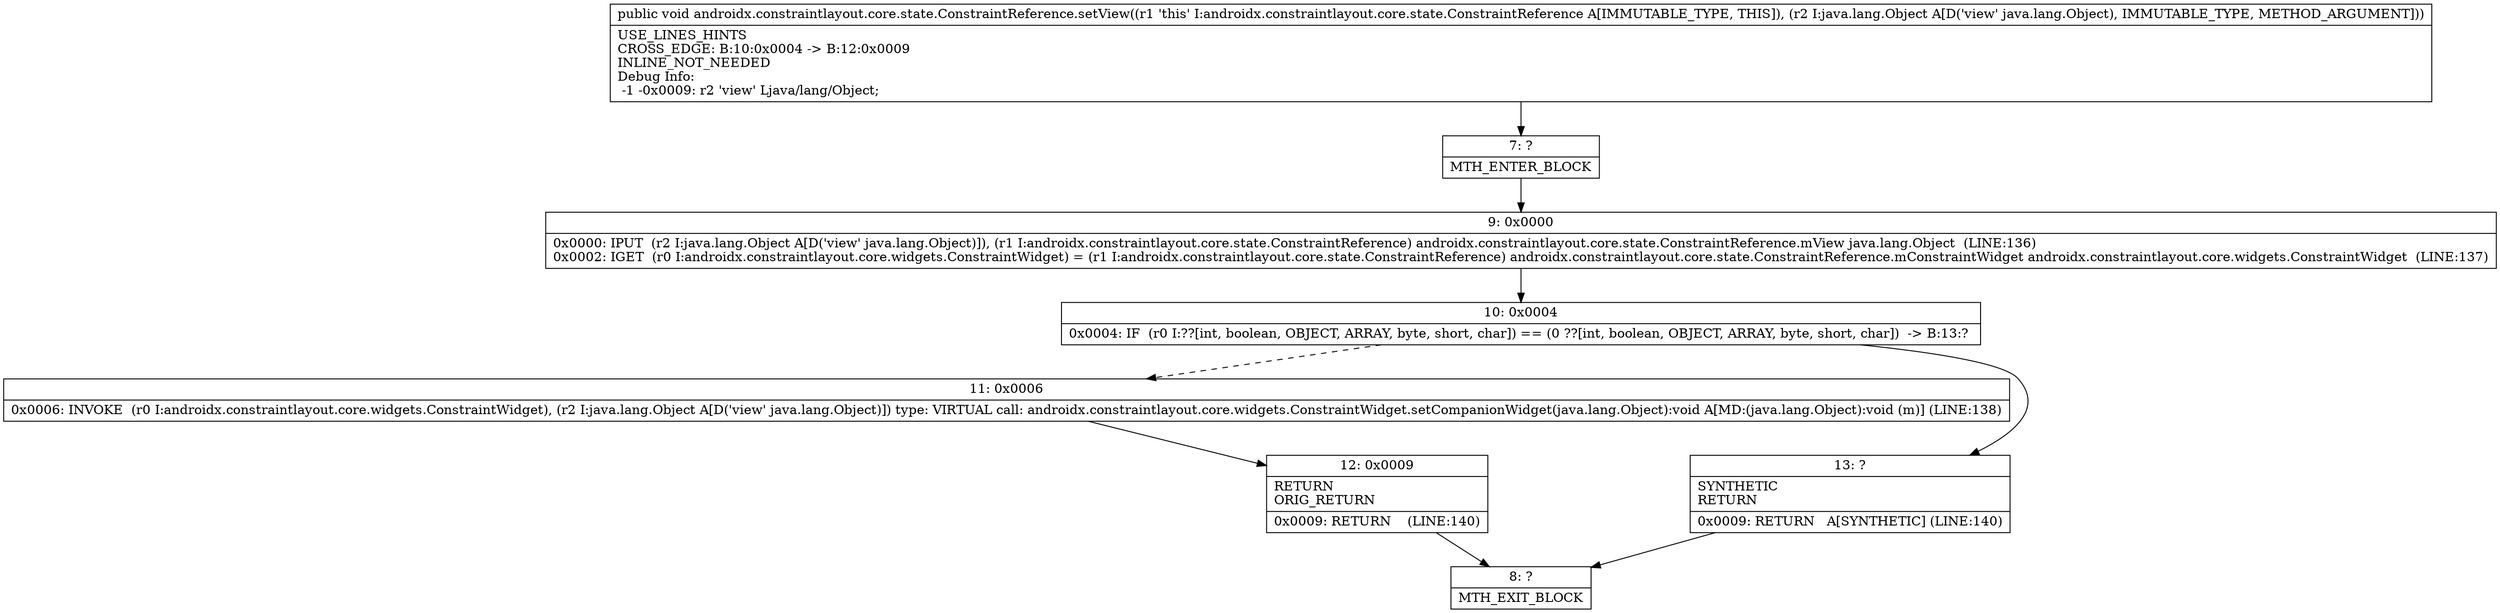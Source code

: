 digraph "CFG forandroidx.constraintlayout.core.state.ConstraintReference.setView(Ljava\/lang\/Object;)V" {
Node_7 [shape=record,label="{7\:\ ?|MTH_ENTER_BLOCK\l}"];
Node_9 [shape=record,label="{9\:\ 0x0000|0x0000: IPUT  (r2 I:java.lang.Object A[D('view' java.lang.Object)]), (r1 I:androidx.constraintlayout.core.state.ConstraintReference) androidx.constraintlayout.core.state.ConstraintReference.mView java.lang.Object  (LINE:136)\l0x0002: IGET  (r0 I:androidx.constraintlayout.core.widgets.ConstraintWidget) = (r1 I:androidx.constraintlayout.core.state.ConstraintReference) androidx.constraintlayout.core.state.ConstraintReference.mConstraintWidget androidx.constraintlayout.core.widgets.ConstraintWidget  (LINE:137)\l}"];
Node_10 [shape=record,label="{10\:\ 0x0004|0x0004: IF  (r0 I:??[int, boolean, OBJECT, ARRAY, byte, short, char]) == (0 ??[int, boolean, OBJECT, ARRAY, byte, short, char])  \-\> B:13:? \l}"];
Node_11 [shape=record,label="{11\:\ 0x0006|0x0006: INVOKE  (r0 I:androidx.constraintlayout.core.widgets.ConstraintWidget), (r2 I:java.lang.Object A[D('view' java.lang.Object)]) type: VIRTUAL call: androidx.constraintlayout.core.widgets.ConstraintWidget.setCompanionWidget(java.lang.Object):void A[MD:(java.lang.Object):void (m)] (LINE:138)\l}"];
Node_12 [shape=record,label="{12\:\ 0x0009|RETURN\lORIG_RETURN\l|0x0009: RETURN    (LINE:140)\l}"];
Node_8 [shape=record,label="{8\:\ ?|MTH_EXIT_BLOCK\l}"];
Node_13 [shape=record,label="{13\:\ ?|SYNTHETIC\lRETURN\l|0x0009: RETURN   A[SYNTHETIC] (LINE:140)\l}"];
MethodNode[shape=record,label="{public void androidx.constraintlayout.core.state.ConstraintReference.setView((r1 'this' I:androidx.constraintlayout.core.state.ConstraintReference A[IMMUTABLE_TYPE, THIS]), (r2 I:java.lang.Object A[D('view' java.lang.Object), IMMUTABLE_TYPE, METHOD_ARGUMENT]))  | USE_LINES_HINTS\lCROSS_EDGE: B:10:0x0004 \-\> B:12:0x0009\lINLINE_NOT_NEEDED\lDebug Info:\l  \-1 \-0x0009: r2 'view' Ljava\/lang\/Object;\l}"];
MethodNode -> Node_7;Node_7 -> Node_9;
Node_9 -> Node_10;
Node_10 -> Node_11[style=dashed];
Node_10 -> Node_13;
Node_11 -> Node_12;
Node_12 -> Node_8;
Node_13 -> Node_8;
}

